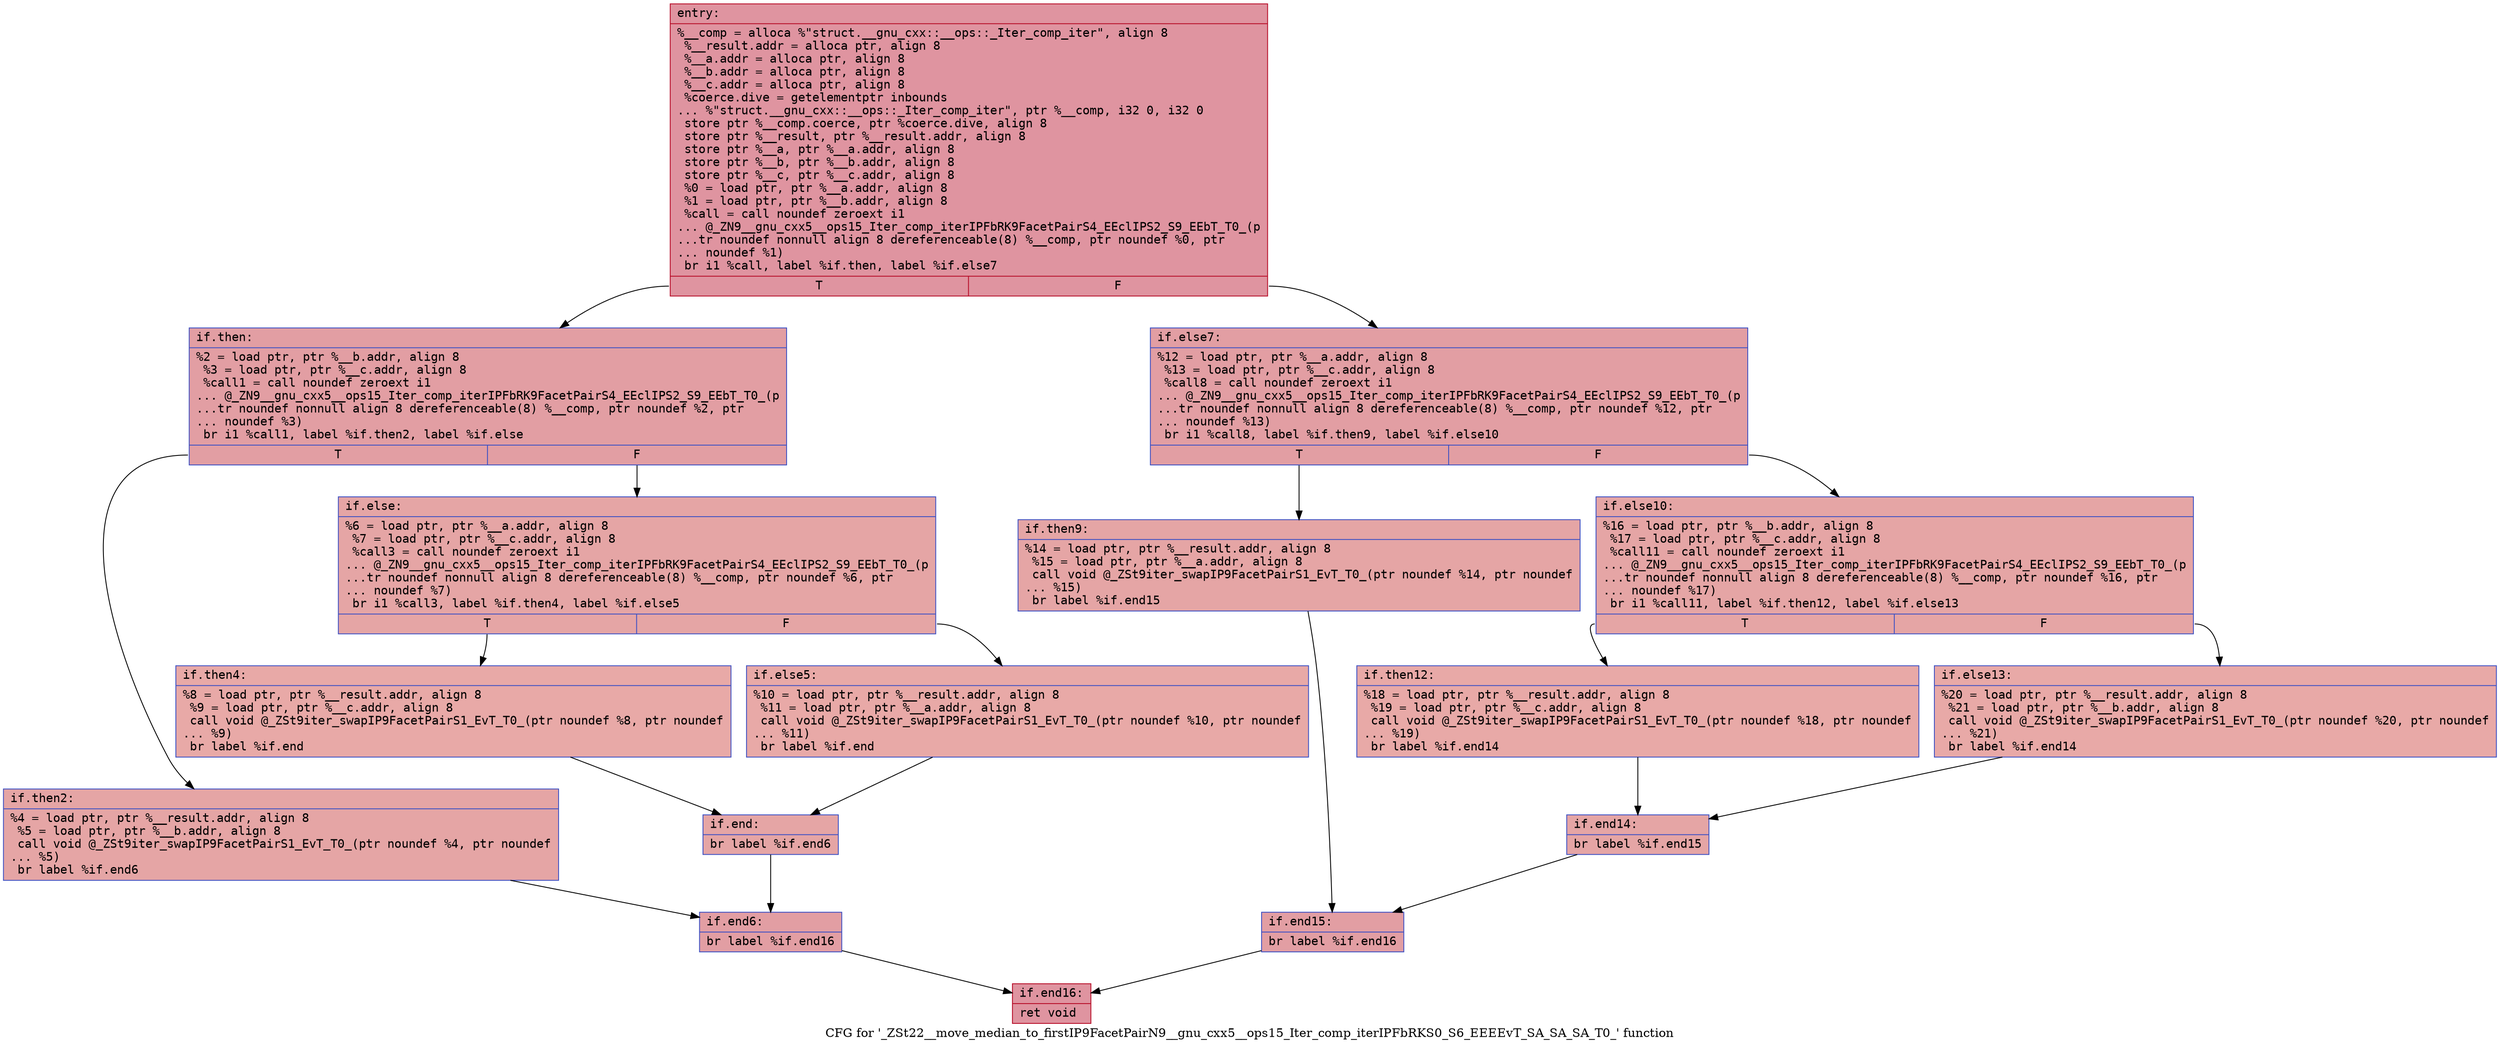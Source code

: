 digraph "CFG for '_ZSt22__move_median_to_firstIP9FacetPairN9__gnu_cxx5__ops15_Iter_comp_iterIPFbRKS0_S6_EEEEvT_SA_SA_SA_T0_' function" {
	label="CFG for '_ZSt22__move_median_to_firstIP9FacetPairN9__gnu_cxx5__ops15_Iter_comp_iterIPFbRKS0_S6_EEEEvT_SA_SA_SA_T0_' function";

	Node0x5606e0107240 [shape=record,color="#b70d28ff", style=filled, fillcolor="#b70d2870" fontname="Courier",label="{entry:\l|  %__comp = alloca %\"struct.__gnu_cxx::__ops::_Iter_comp_iter\", align 8\l  %__result.addr = alloca ptr, align 8\l  %__a.addr = alloca ptr, align 8\l  %__b.addr = alloca ptr, align 8\l  %__c.addr = alloca ptr, align 8\l  %coerce.dive = getelementptr inbounds\l... %\"struct.__gnu_cxx::__ops::_Iter_comp_iter\", ptr %__comp, i32 0, i32 0\l  store ptr %__comp.coerce, ptr %coerce.dive, align 8\l  store ptr %__result, ptr %__result.addr, align 8\l  store ptr %__a, ptr %__a.addr, align 8\l  store ptr %__b, ptr %__b.addr, align 8\l  store ptr %__c, ptr %__c.addr, align 8\l  %0 = load ptr, ptr %__a.addr, align 8\l  %1 = load ptr, ptr %__b.addr, align 8\l  %call = call noundef zeroext i1\l... @_ZN9__gnu_cxx5__ops15_Iter_comp_iterIPFbRK9FacetPairS4_EEclIPS2_S9_EEbT_T0_(p\l...tr noundef nonnull align 8 dereferenceable(8) %__comp, ptr noundef %0, ptr\l... noundef %1)\l  br i1 %call, label %if.then, label %if.else7\l|{<s0>T|<s1>F}}"];
	Node0x5606e0107240:s0 -> Node0x5606e0107e50[tooltip="entry -> if.then\nProbability 50.00%" ];
	Node0x5606e0107240:s1 -> Node0x5606e0107ea0[tooltip="entry -> if.else7\nProbability 50.00%" ];
	Node0x5606e0107e50 [shape=record,color="#3d50c3ff", style=filled, fillcolor="#be242e70" fontname="Courier",label="{if.then:\l|  %2 = load ptr, ptr %__b.addr, align 8\l  %3 = load ptr, ptr %__c.addr, align 8\l  %call1 = call noundef zeroext i1\l... @_ZN9__gnu_cxx5__ops15_Iter_comp_iterIPFbRK9FacetPairS4_EEclIPS2_S9_EEbT_T0_(p\l...tr noundef nonnull align 8 dereferenceable(8) %__comp, ptr noundef %2, ptr\l... noundef %3)\l  br i1 %call1, label %if.then2, label %if.else\l|{<s0>T|<s1>F}}"];
	Node0x5606e0107e50:s0 -> Node0x5606e0108160[tooltip="if.then -> if.then2\nProbability 50.00%" ];
	Node0x5606e0107e50:s1 -> Node0x5606e01081b0[tooltip="if.then -> if.else\nProbability 50.00%" ];
	Node0x5606e0108160 [shape=record,color="#3d50c3ff", style=filled, fillcolor="#c5333470" fontname="Courier",label="{if.then2:\l|  %4 = load ptr, ptr %__result.addr, align 8\l  %5 = load ptr, ptr %__b.addr, align 8\l  call void @_ZSt9iter_swapIP9FacetPairS1_EvT_T0_(ptr noundef %4, ptr noundef\l... %5)\l  br label %if.end6\l}"];
	Node0x5606e0108160 -> Node0x5606e01085e0[tooltip="if.then2 -> if.end6\nProbability 100.00%" ];
	Node0x5606e01081b0 [shape=record,color="#3d50c3ff", style=filled, fillcolor="#c5333470" fontname="Courier",label="{if.else:\l|  %6 = load ptr, ptr %__a.addr, align 8\l  %7 = load ptr, ptr %__c.addr, align 8\l  %call3 = call noundef zeroext i1\l... @_ZN9__gnu_cxx5__ops15_Iter_comp_iterIPFbRK9FacetPairS4_EEclIPS2_S9_EEbT_T0_(p\l...tr noundef nonnull align 8 dereferenceable(8) %__comp, ptr noundef %6, ptr\l... noundef %7)\l  br i1 %call3, label %if.then4, label %if.else5\l|{<s0>T|<s1>F}}"];
	Node0x5606e01081b0:s0 -> Node0x5606e0108810[tooltip="if.else -> if.then4\nProbability 50.00%" ];
	Node0x5606e01081b0:s1 -> Node0x5606e0108860[tooltip="if.else -> if.else5\nProbability 50.00%" ];
	Node0x5606e0108810 [shape=record,color="#3d50c3ff", style=filled, fillcolor="#ca3b3770" fontname="Courier",label="{if.then4:\l|  %8 = load ptr, ptr %__result.addr, align 8\l  %9 = load ptr, ptr %__c.addr, align 8\l  call void @_ZSt9iter_swapIP9FacetPairS1_EvT_T0_(ptr noundef %8, ptr noundef\l... %9)\l  br label %if.end\l}"];
	Node0x5606e0108810 -> Node0x5606e0108c20[tooltip="if.then4 -> if.end\nProbability 100.00%" ];
	Node0x5606e0108860 [shape=record,color="#3d50c3ff", style=filled, fillcolor="#ca3b3770" fontname="Courier",label="{if.else5:\l|  %10 = load ptr, ptr %__result.addr, align 8\l  %11 = load ptr, ptr %__a.addr, align 8\l  call void @_ZSt9iter_swapIP9FacetPairS1_EvT_T0_(ptr noundef %10, ptr noundef\l... %11)\l  br label %if.end\l}"];
	Node0x5606e0108860 -> Node0x5606e0108c20[tooltip="if.else5 -> if.end\nProbability 100.00%" ];
	Node0x5606e0108c20 [shape=record,color="#3d50c3ff", style=filled, fillcolor="#c5333470" fontname="Courier",label="{if.end:\l|  br label %if.end6\l}"];
	Node0x5606e0108c20 -> Node0x5606e01085e0[tooltip="if.end -> if.end6\nProbability 100.00%" ];
	Node0x5606e01085e0 [shape=record,color="#3d50c3ff", style=filled, fillcolor="#be242e70" fontname="Courier",label="{if.end6:\l|  br label %if.end16\l}"];
	Node0x5606e01085e0 -> Node0x5606e0108ff0[tooltip="if.end6 -> if.end16\nProbability 100.00%" ];
	Node0x5606e0107ea0 [shape=record,color="#3d50c3ff", style=filled, fillcolor="#be242e70" fontname="Courier",label="{if.else7:\l|  %12 = load ptr, ptr %__a.addr, align 8\l  %13 = load ptr, ptr %__c.addr, align 8\l  %call8 = call noundef zeroext i1\l... @_ZN9__gnu_cxx5__ops15_Iter_comp_iterIPFbRK9FacetPairS4_EEclIPS2_S9_EEbT_T0_(p\l...tr noundef nonnull align 8 dereferenceable(8) %__comp, ptr noundef %12, ptr\l... noundef %13)\l  br i1 %call8, label %if.then9, label %if.else10\l|{<s0>T|<s1>F}}"];
	Node0x5606e0107ea0:s0 -> Node0x5606e0107cb0[tooltip="if.else7 -> if.then9\nProbability 50.00%" ];
	Node0x5606e0107ea0:s1 -> Node0x5606e0107d00[tooltip="if.else7 -> if.else10\nProbability 50.00%" ];
	Node0x5606e0107cb0 [shape=record,color="#3d50c3ff", style=filled, fillcolor="#c5333470" fontname="Courier",label="{if.then9:\l|  %14 = load ptr, ptr %__result.addr, align 8\l  %15 = load ptr, ptr %__a.addr, align 8\l  call void @_ZSt9iter_swapIP9FacetPairS1_EvT_T0_(ptr noundef %14, ptr noundef\l... %15)\l  br label %if.end15\l}"];
	Node0x5606e0107cb0 -> Node0x5606e0109790[tooltip="if.then9 -> if.end15\nProbability 100.00%" ];
	Node0x5606e0107d00 [shape=record,color="#3d50c3ff", style=filled, fillcolor="#c5333470" fontname="Courier",label="{if.else10:\l|  %16 = load ptr, ptr %__b.addr, align 8\l  %17 = load ptr, ptr %__c.addr, align 8\l  %call11 = call noundef zeroext i1\l... @_ZN9__gnu_cxx5__ops15_Iter_comp_iterIPFbRK9FacetPairS4_EEclIPS2_S9_EEbT_T0_(p\l...tr noundef nonnull align 8 dereferenceable(8) %__comp, ptr noundef %16, ptr\l... noundef %17)\l  br i1 %call11, label %if.then12, label %if.else13\l|{<s0>T|<s1>F}}"];
	Node0x5606e0107d00:s0 -> Node0x5606e0109a80[tooltip="if.else10 -> if.then12\nProbability 50.00%" ];
	Node0x5606e0107d00:s1 -> Node0x5606e0109ad0[tooltip="if.else10 -> if.else13\nProbability 50.00%" ];
	Node0x5606e0109a80 [shape=record,color="#3d50c3ff", style=filled, fillcolor="#ca3b3770" fontname="Courier",label="{if.then12:\l|  %18 = load ptr, ptr %__result.addr, align 8\l  %19 = load ptr, ptr %__c.addr, align 8\l  call void @_ZSt9iter_swapIP9FacetPairS1_EvT_T0_(ptr noundef %18, ptr noundef\l... %19)\l  br label %if.end14\l}"];
	Node0x5606e0109a80 -> Node0x5606e0109e90[tooltip="if.then12 -> if.end14\nProbability 100.00%" ];
	Node0x5606e0109ad0 [shape=record,color="#3d50c3ff", style=filled, fillcolor="#ca3b3770" fontname="Courier",label="{if.else13:\l|  %20 = load ptr, ptr %__result.addr, align 8\l  %21 = load ptr, ptr %__b.addr, align 8\l  call void @_ZSt9iter_swapIP9FacetPairS1_EvT_T0_(ptr noundef %20, ptr noundef\l... %21)\l  br label %if.end14\l}"];
	Node0x5606e0109ad0 -> Node0x5606e0109e90[tooltip="if.else13 -> if.end14\nProbability 100.00%" ];
	Node0x5606e0109e90 [shape=record,color="#3d50c3ff", style=filled, fillcolor="#c5333470" fontname="Courier",label="{if.end14:\l|  br label %if.end15\l}"];
	Node0x5606e0109e90 -> Node0x5606e0109790[tooltip="if.end14 -> if.end15\nProbability 100.00%" ];
	Node0x5606e0109790 [shape=record,color="#3d50c3ff", style=filled, fillcolor="#be242e70" fontname="Courier",label="{if.end15:\l|  br label %if.end16\l}"];
	Node0x5606e0109790 -> Node0x5606e0108ff0[tooltip="if.end15 -> if.end16\nProbability 100.00%" ];
	Node0x5606e0108ff0 [shape=record,color="#b70d28ff", style=filled, fillcolor="#b70d2870" fontname="Courier",label="{if.end16:\l|  ret void\l}"];
}
